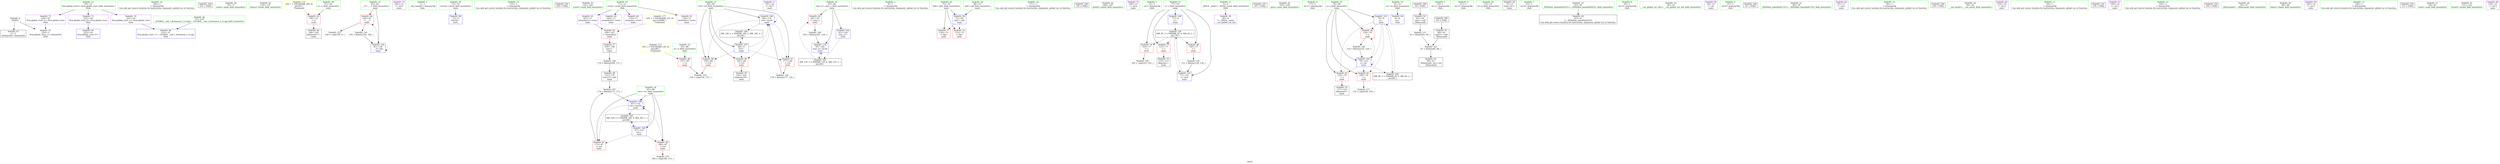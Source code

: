 digraph "SVFG" {
	label="SVFG";

	Node0x565507080920 [shape=record,color=grey,label="{NodeID: 0\nNullPtr}"];
	Node0x565507080920 -> Node0x565507096850[style=solid];
	Node0x565507080920 -> Node0x565507096a50[style=solid];
	Node0x565507096a50 [shape=record,color=blue, style = dotted,label="{NodeID: 97\n224\<--3\nllvm.global_ctors_2\<--dummyVal\nGlob }"];
	Node0x565507094ab0 [shape=record,color=green,label="{NodeID: 14\n146\<--1\n\<--dummyObj\nCan only get source location for instruction, argument, global var or function.}"];
	Node0x5655070acd50 [shape=record,color=black,label="{NodeID: 194\n161 = PHI()\n}"];
	Node0x565507095760 [shape=record,color=green,label="{NodeID: 28\n70\<--71\nmain\<--main_field_insensitive\n}"];
	Node0x565507096350 [shape=record,color=green,label="{NodeID: 42\n136\<--137\nfclose\<--fclose_field_insensitive\n}"];
	Node0x565507098020 [shape=record,color=black,label="{NodeID: 56\n166\<--165\nidxprom21\<--\nmain\n}"];
	Node0x56550709e3c0 [shape=record,color=grey,label="{NodeID: 153\n148 = cmp(144, 9, )\n}"];
	Node0x565507098b80 [shape=record,color=purple,label="{NodeID: 70\n184\<--23\n\<--.str.4\nmain\n}"];
	Node0x565507099770 [shape=record,color=red,label="{NodeID: 84\n144\<--81\n\<--___T\nmain\n}"];
	Node0x565507099770 -> Node0x56550709df40[style=solid];
	Node0x565507099770 -> Node0x56550709e3c0[style=solid];
	Node0x56550707fa30 [shape=record,color=green,label="{NodeID: 1\n7\<--1\n__dso_handle\<--dummyObj\nGlob }"];
	Node0x565507096b50 [shape=record,color=blue,label="{NodeID: 98\n73\<--9\nretval\<--\nmain\n}"];
	Node0x565507094b80 [shape=record,color=green,label="{NodeID: 15\n153\<--1\n\<--dummyObj\nCan only get source location for instruction, argument, global var or function.}"];
	Node0x5655070ace50 [shape=record,color=black,label="{NodeID: 195\n185 = PHI()\n}"];
	Node0x565507095860 [shape=record,color=green,label="{NodeID: 29\n73\<--74\nretval\<--retval_field_insensitive\nmain\n}"];
	Node0x565507095860 -> Node0x565507096b50[style=solid];
	Node0x565507096450 [shape=record,color=green,label="{NodeID: 43\n141\<--142\nscanf\<--scanf_field_insensitive\n}"];
	Node0x5655070980f0 [shape=record,color=black,label="{NodeID: 57\n169\<--168\nconv\<--\nmain\n}"];
	Node0x5655070980f0 -> Node0x5655070977f0[style=solid];
	Node0x56550709e540 [shape=record,color=grey,label="{NodeID: 154\n158 = cmp(156, 157, )\n}"];
	Node0x565507098c50 [shape=record,color=purple,label="{NodeID: 71\n191\<--25\n\<--.str.5\nmain\n}"];
	Node0x565507099840 [shape=record,color=red,label="{NodeID: 85\n181\<--83\n\<--case_n\nmain\n}"];
	Node0x565507099840 -> Node0x56550709ddc0[style=solid];
	Node0x565507081600 [shape=record,color=green,label="{NodeID: 2\n9\<--1\n\<--dummyObj\nCan only get source location for instruction, argument, global var or function.}"];
	Node0x565507096c20 [shape=record,color=blue,label="{NodeID: 99\n75\<--96\nfptr\<--call\nmain\n}"];
	Node0x565507096c20 -> Node0x5655070990f0[style=dashed];
	Node0x565507096c20 -> Node0x5655070991c0[style=dashed];
	Node0x565507094c50 [shape=record,color=green,label="{NodeID: 16\n171\<--1\n\<--dummyObj\nCan only get source location for instruction, argument, global var or function.}"];
	Node0x56550709a160 [shape=record,color=black,label="{NodeID: 196\n192 = PHI()\n}"];
	Node0x565507095930 [shape=record,color=green,label="{NodeID: 30\n75\<--76\nfptr\<--fptr_field_insensitive\nmain\n}"];
	Node0x565507095930 -> Node0x5655070990f0[style=solid];
	Node0x565507095930 -> Node0x5655070991c0[style=solid];
	Node0x565507095930 -> Node0x565507096c20[style=solid];
	Node0x565507096550 [shape=record,color=green,label="{NodeID: 44\n186\<--187\nprintf\<--printf_field_insensitive\n}"];
	Node0x5655070981c0 [shape=record,color=black,label="{NodeID: 58\n172\<--170\nconv23\<--mul\nmain\n}"];
	Node0x5655070981c0 -> Node0x56550709dac0[style=solid];
	Node0x56550709e6c0 [shape=record,color=grey,label="{NodeID: 155\n189 = cmp(188, 153, )\n}"];
	Node0x565507098d20 [shape=record,color=purple,label="{NodeID: 72\n196\<--27\n\<--.str.6\nmain\n}"];
	Node0x565507099910 [shape=record,color=red,label="{NodeID: 86\n157\<--85\n\<--n\nmain\n}"];
	Node0x565507099910 -> Node0x56550709e540[style=solid];
	Node0x565507080e30 [shape=record,color=green,label="{NodeID: 3\n15\<--1\n.str\<--dummyObj\nGlob }"];
	Node0x565507096cf0 [shape=record,color=blue,label="{NodeID: 100\n77\<--9\ni\<--\nmain\n}"];
	Node0x565507096cf0 -> Node0x5655070a2fe0[style=dashed];
	Node0x565507094d20 [shape=record,color=green,label="{NodeID: 17\n4\<--6\n_ZStL8__ioinit\<--_ZStL8__ioinit_field_insensitive\nGlob }"];
	Node0x565507094d20 -> Node0x565507098290[style=solid];
	Node0x56550709a260 [shape=record,color=black,label="{NodeID: 197\n197 = PHI()\n}"];
	Node0x565507095a00 [shape=record,color=green,label="{NodeID: 31\n77\<--78\ni\<--i_field_insensitive\nmain\n}"];
	Node0x565507095a00 -> Node0x565507099290[style=solid];
	Node0x565507095a00 -> Node0x565507099360[style=solid];
	Node0x565507095a00 -> Node0x565507099430[style=solid];
	Node0x565507095a00 -> Node0x565507096cf0[style=solid];
	Node0x565507095a00 -> Node0x565507096f60[style=solid];
	Node0x565507096650 [shape=record,color=green,label="{NodeID: 45\n193\<--194\nputs\<--puts_field_insensitive\n}"];
	Node0x565507098290 [shape=record,color=purple,label="{NodeID: 59\n40\<--4\n\<--_ZStL8__ioinit\n__cxx_global_var_init\n}"];
	Node0x56550709e840 [shape=record,color=grey,label="{NodeID: 156\n104 = cmp(103, 105, )\n}"];
	Node0x565507098df0 [shape=record,color=purple,label="{NodeID: 73\n222\<--29\nllvm.global_ctors_0\<--llvm.global_ctors\nGlob }"];
	Node0x565507098df0 -> Node0x56550709a090[style=solid];
	Node0x5655070999e0 [shape=record,color=red,label="{NodeID: 87\n173\<--87\n\<--res\nmain\n}"];
	Node0x5655070999e0 -> Node0x56550709dac0[style=solid];
	Node0x5655070810d0 [shape=record,color=green,label="{NodeID: 4\n17\<--1\n.str.1\<--dummyObj\nGlob }"];
	Node0x565507096dc0 [shape=record,color=blue,label="{NodeID: 101\n79\<--9\nj\<--\nmain\n}"];
	Node0x565507096dc0 -> Node0x565507099500[style=dashed];
	Node0x565507096dc0 -> Node0x5655070995d0[style=dashed];
	Node0x565507096dc0 -> Node0x5655070996a0[style=dashed];
	Node0x565507096dc0 -> Node0x565507096e90[style=dashed];
	Node0x565507096dc0 -> Node0x5655070a34e0[style=dashed];
	Node0x565507094df0 [shape=record,color=green,label="{NodeID: 18\n8\<--10\ncs\<--cs_field_insensitive\nGlob }"];
	Node0x565507094df0 -> Node0x565507099f90[style=solid];
	Node0x56550709a780 [shape=record,color=black,label="{NodeID: 198\n59 = PHI()\n}"];
	Node0x56550709a780 -> Node0x565507097b40[style=solid];
	Node0x565507095ad0 [shape=record,color=green,label="{NodeID: 32\n79\<--80\nj\<--j_field_insensitive\nmain\n}"];
	Node0x565507095ad0 -> Node0x565507099500[style=solid];
	Node0x565507095ad0 -> Node0x5655070995d0[style=solid];
	Node0x565507095ad0 -> Node0x5655070996a0[style=solid];
	Node0x565507095ad0 -> Node0x565507096dc0[style=solid];
	Node0x565507095ad0 -> Node0x565507096e90[style=solid];
	Node0x565507096750 [shape=record,color=green,label="{NodeID: 46\n31\<--218\n_GLOBAL__sub_I_dreamoon_2_0.cpp\<--_GLOBAL__sub_I_dreamoon_2_0.cpp_field_insensitive\n}"];
	Node0x565507096750 -> Node0x565507096950[style=solid];
	Node0x565507098360 [shape=record,color=purple,label="{NodeID: 60\n115\<--11\narrayidx\<--score\nmain\n}"];
	Node0x56550709e9c0 [shape=record,color=grey,label="{NodeID: 157\n110 = cmp(109, 105, )\n}"];
	Node0x565507098ef0 [shape=record,color=purple,label="{NodeID: 74\n223\<--29\nllvm.global_ctors_1\<--llvm.global_ctors\nGlob }"];
	Node0x565507098ef0 -> Node0x565507096950[style=solid];
	Node0x565507099ab0 [shape=record,color=red,label="{NodeID: 88\n188\<--87\n\<--res\nmain\n}"];
	Node0x565507099ab0 -> Node0x56550709e6c0[style=solid];
	Node0x565507080c70 [shape=record,color=green,label="{NodeID: 5\n19\<--1\n.str.2\<--dummyObj\nGlob }"];
	Node0x565507096e90 [shape=record,color=blue,label="{NodeID: 102\n79\<--125\nj\<--inc\nmain\n}"];
	Node0x565507096e90 -> Node0x565507099500[style=dashed];
	Node0x565507096e90 -> Node0x5655070995d0[style=dashed];
	Node0x565507096e90 -> Node0x5655070996a0[style=dashed];
	Node0x565507096e90 -> Node0x565507096e90[style=dashed];
	Node0x565507096e90 -> Node0x5655070a34e0[style=dashed];
	Node0x565507094ec0 [shape=record,color=green,label="{NodeID: 19\n11\<--12\nscore\<--score_field_insensitive\nGlob }"];
	Node0x565507094ec0 -> Node0x565507098360[style=solid];
	Node0x565507094ec0 -> Node0x565507098430[style=solid];
	Node0x565507094ec0 -> Node0x565507098500[style=solid];
	Node0x565507094ec0 -> Node0x5655070985d0[style=solid];
	Node0x56550709a8e0 [shape=record,color=black,label="{NodeID: 199\n65 = PHI()\n}"];
	Node0x56550709a8e0 -> Node0x565507097c10[style=solid];
	Node0x565507095ba0 [shape=record,color=green,label="{NodeID: 33\n81\<--82\n___T\<--___T_field_insensitive\nmain\n}"];
	Node0x565507095ba0 -> Node0x565507099770[style=solid];
	Node0x565507095ba0 -> Node0x56550709b170[style=solid];
	Node0x565507096850 [shape=record,color=black,label="{NodeID: 47\n2\<--3\ndummyVal\<--dummyVal\n}"];
	Node0x5655070977f0 [shape=record,color=grey,label="{NodeID: 144\n170 = Binary(169, 171, )\n}"];
	Node0x5655070977f0 -> Node0x5655070981c0[style=solid];
	Node0x565507098430 [shape=record,color=purple,label="{NodeID: 61\n118\<--11\narrayidx5\<--score\nmain\n}"];
	Node0x565507098ff0 [shape=record,color=purple,label="{NodeID: 75\n224\<--29\nllvm.global_ctors_2\<--llvm.global_ctors\nGlob }"];
	Node0x565507098ff0 -> Node0x565507096a50[style=solid];
	Node0x565507099b80 [shape=record,color=red,label="{NodeID: 89\n156\<--89\n\<--i14\nmain\n}"];
	Node0x565507099b80 -> Node0x56550709e540[style=solid];
	Node0x565507080d00 [shape=record,color=green,label="{NodeID: 6\n21\<--1\n.str.3\<--dummyObj\nGlob }"];
	Node0x565507096f60 [shape=record,color=blue,label="{NodeID: 103\n77\<--131\ni\<--inc8\nmain\n}"];
	Node0x565507096f60 -> Node0x5655070a2fe0[style=dashed];
	Node0x565507094f90 [shape=record,color=green,label="{NodeID: 20\n13\<--14\nd\<--d_field_insensitive\nGlob }"];
	Node0x565507095c70 [shape=record,color=green,label="{NodeID: 34\n83\<--84\ncase_n\<--case_n_field_insensitive\nmain\n}"];
	Node0x565507095c70 -> Node0x565507099840[style=solid];
	Node0x565507095c70 -> Node0x565507097030[style=solid];
	Node0x565507095c70 -> Node0x56550709b580[style=solid];
	Node0x565507097970 [shape=record,color=black,label="{NodeID: 48\n72\<--9\nmain_ret\<--\nmain\n}"];
	Node0x56550709d7c0 [shape=record,color=grey,label="{NodeID: 145\n131 = Binary(130, 126, )\n}"];
	Node0x56550709d7c0 -> Node0x565507096f60[style=solid];
	Node0x565507098500 [shape=record,color=purple,label="{NodeID: 62\n164\<--11\narrayidx20\<--score\nmain\n}"];
	Node0x5655070a2fe0 [shape=record,color=black,label="{NodeID: 159\nMR_6V_3 = PHI(MR_6V_4, MR_6V_2, )\npts\{78 \}\n}"];
	Node0x5655070a2fe0 -> Node0x565507099290[style=dashed];
	Node0x5655070a2fe0 -> Node0x565507099360[style=dashed];
	Node0x5655070a2fe0 -> Node0x565507099430[style=dashed];
	Node0x5655070a2fe0 -> Node0x565507096f60[style=dashed];
	Node0x5655070990f0 [shape=record,color=red,label="{NodeID: 76\n112\<--75\n\<--fptr\nmain\n}"];
	Node0x5655070a6760 [shape=record,color=yellow,style=double,label="{NodeID: 173\n14V_1 = ENCHI(MR_14V_0)\npts\{86 \}\nFun[main]}"];
	Node0x5655070a6760 -> Node0x565507099910[style=dashed];
	Node0x565507099c50 [shape=record,color=red,label="{NodeID: 90\n162\<--89\n\<--i14\nmain\n}"];
	Node0x565507099c50 -> Node0x565507097f50[style=solid];
	Node0x565507081f40 [shape=record,color=green,label="{NodeID: 7\n23\<--1\n.str.4\<--dummyObj\nGlob }"];
	Node0x565507097030 [shape=record,color=blue,label="{NodeID: 104\n83\<--126\ncase_n\<--\nmain\n}"];
	Node0x565507097030 -> Node0x5655070a48e0[style=dashed];
	Node0x565507095060 [shape=record,color=green,label="{NodeID: 21\n29\<--33\nllvm.global_ctors\<--llvm.global_ctors_field_insensitive\nGlob }"];
	Node0x565507095060 -> Node0x565507098df0[style=solid];
	Node0x565507095060 -> Node0x565507098ef0[style=solid];
	Node0x565507095060 -> Node0x565507098ff0[style=solid];
	Node0x565507095d40 [shape=record,color=green,label="{NodeID: 35\n85\<--86\nn\<--n_field_insensitive\nmain\n}"];
	Node0x565507095d40 -> Node0x565507099910[style=solid];
	Node0x565507097a40 [shape=record,color=black,label="{NodeID: 49\n42\<--43\n\<--_ZNSt8ios_base4InitD1Ev\nCan only get source location for instruction, argument, global var or function.}"];
	Node0x56550709d940 [shape=record,color=grey,label="{NodeID: 146\n178 = Binary(177, 126, )\n}"];
	Node0x56550709d940 -> Node0x56550709b4b0[style=solid];
	Node0x5655070985d0 [shape=record,color=purple,label="{NodeID: 63\n167\<--11\narrayidx22\<--score\nmain\n}"];
	Node0x5655070985d0 -> Node0x565507099ec0[style=solid];
	Node0x5655070a34e0 [shape=record,color=black,label="{NodeID: 160\nMR_8V_2 = PHI(MR_8V_4, MR_8V_1, )\npts\{80 \}\n}"];
	Node0x5655070a34e0 -> Node0x565507096dc0[style=dashed];
	Node0x5655070991c0 [shape=record,color=red,label="{NodeID: 77\n134\<--75\n\<--fptr\nmain\n}"];
	Node0x565507099d20 [shape=record,color=red,label="{NodeID: 91\n177\<--89\n\<--i14\nmain\n}"];
	Node0x565507099d20 -> Node0x56550709d940[style=solid];
	Node0x565507081fd0 [shape=record,color=green,label="{NodeID: 8\n25\<--1\n.str.5\<--dummyObj\nGlob }"];
	Node0x56550709b170 [shape=record,color=blue,label="{NodeID: 105\n81\<--145\n___T\<--dec\nmain\n}"];
	Node0x56550709b170 -> Node0x565507099770[style=dashed];
	Node0x56550709b170 -> Node0x56550709b170[style=dashed];
	Node0x565507095160 [shape=record,color=green,label="{NodeID: 22\n34\<--35\n__cxx_global_var_init\<--__cxx_global_var_init_field_insensitive\n}"];
	Node0x565507095e10 [shape=record,color=green,label="{NodeID: 36\n87\<--88\nres\<--res_field_insensitive\nmain\n}"];
	Node0x565507095e10 -> Node0x5655070999e0[style=solid];
	Node0x565507095e10 -> Node0x565507099ab0[style=solid];
	Node0x565507095e10 -> Node0x56550709b240[style=solid];
	Node0x565507095e10 -> Node0x56550709b3e0[style=solid];
	Node0x565507097b40 [shape=record,color=black,label="{NodeID: 50\n62\<--59\nconv\<--call\n_Z6myrandv\n}"];
	Node0x565507097b40 -> Node0x56550709e0c0[style=solid];
	Node0x56550709dac0 [shape=record,color=grey,label="{NodeID: 147\n174 = Binary(173, 172, )\n}"];
	Node0x56550709dac0 -> Node0x56550709b3e0[style=solid];
	Node0x5655070986a0 [shape=record,color=purple,label="{NodeID: 64\n94\<--15\n\<--.str\nmain\n}"];
	Node0x565507099290 [shape=record,color=red,label="{NodeID: 78\n103\<--77\n\<--i\nmain\n}"];
	Node0x565507099290 -> Node0x56550709e840[style=solid];
	Node0x565507099df0 [shape=record,color=red,label="{NodeID: 92\n165\<--91\n\<--x\nmain\n}"];
	Node0x565507099df0 -> Node0x565507098020[style=solid];
	Node0x565507082060 [shape=record,color=green,label="{NodeID: 9\n27\<--1\n.str.6\<--dummyObj\nGlob }"];
	Node0x565506e9be80 [shape=record,color=black,label="{NodeID: 189\n41 = PHI()\n}"];
	Node0x56550709b240 [shape=record,color=blue,label="{NodeID: 106\n87\<--153\nres\<--\nmain\n}"];
	Node0x56550709b240 -> Node0x5655070999e0[style=dashed];
	Node0x56550709b240 -> Node0x565507099ab0[style=dashed];
	Node0x56550709b240 -> Node0x56550709b3e0[style=dashed];
	Node0x56550709b240 -> Node0x5655070a4de0[style=dashed];
	Node0x565507095260 [shape=record,color=green,label="{NodeID: 23\n38\<--39\n_ZNSt8ios_base4InitC1Ev\<--_ZNSt8ios_base4InitC1Ev_field_insensitive\n}"];
	Node0x565507095ee0 [shape=record,color=green,label="{NodeID: 37\n89\<--90\ni14\<--i14_field_insensitive\nmain\n}"];
	Node0x565507095ee0 -> Node0x565507099b80[style=solid];
	Node0x565507095ee0 -> Node0x565507099c50[style=solid];
	Node0x565507095ee0 -> Node0x565507099d20[style=solid];
	Node0x565507095ee0 -> Node0x56550709b310[style=solid];
	Node0x565507095ee0 -> Node0x56550709b4b0[style=solid];
	Node0x565507097c10 [shape=record,color=black,label="{NodeID: 51\n66\<--65\nconv2\<--call1\n_Z6myrandv\n}"];
	Node0x565507097c10 -> Node0x56550709e240[style=solid];
	Node0x56550709dc40 [shape=record,color=grey,label="{NodeID: 148\n125 = Binary(124, 126, )\n}"];
	Node0x56550709dc40 -> Node0x565507096e90[style=solid];
	Node0x565507098770 [shape=record,color=purple,label="{NodeID: 65\n95\<--17\n\<--.str.1\nmain\n}"];
	Node0x565507099360 [shape=record,color=red,label="{NodeID: 79\n113\<--77\n\<--i\nmain\n}"];
	Node0x565507099360 -> Node0x565507097db0[style=solid];
	Node0x5655070a6a00 [shape=record,color=yellow,style=double,label="{NodeID: 176\n20V_1 = ENCHI(MR_20V_0)\npts\{92 \}\nFun[main]}"];
	Node0x5655070a6a00 -> Node0x565507099df0[style=dashed];
	Node0x565507099ec0 [shape=record,color=red,label="{NodeID: 93\n168\<--167\n\<--arrayidx22\nmain\n}"];
	Node0x565507099ec0 -> Node0x5655070980f0[style=solid];
	Node0x5655070820f0 [shape=record,color=green,label="{NodeID: 10\n30\<--1\n\<--dummyObj\nCan only get source location for instruction, argument, global var or function.}"];
	Node0x5655070ac950 [shape=record,color=black,label="{NodeID: 190\n120 = PHI()\n}"];
	Node0x56550709b310 [shape=record,color=blue,label="{NodeID: 107\n89\<--9\ni14\<--\nmain\n}"];
	Node0x56550709b310 -> Node0x565507099b80[style=dashed];
	Node0x56550709b310 -> Node0x565507099c50[style=dashed];
	Node0x56550709b310 -> Node0x565507099d20[style=dashed];
	Node0x56550709b310 -> Node0x56550709b4b0[style=dashed];
	Node0x56550709b310 -> Node0x5655070a52e0[style=dashed];
	Node0x565507095360 [shape=record,color=green,label="{NodeID: 24\n44\<--45\n__cxa_atexit\<--__cxa_atexit_field_insensitive\n}"];
	Node0x565507095fb0 [shape=record,color=green,label="{NodeID: 38\n91\<--92\nx\<--x_field_insensitive\nmain\n}"];
	Node0x565507095fb0 -> Node0x565507099df0[style=solid];
	Node0x565507097ce0 [shape=record,color=black,label="{NodeID: 52\n58\<--67\n_Z6myrandv_ret\<--xor\n_Z6myrandv\n}"];
	Node0x56550709ddc0 [shape=record,color=grey,label="{NodeID: 149\n182 = Binary(181, 126, )\n}"];
	Node0x56550709ddc0 -> Node0x56550709b580[style=solid];
	Node0x565507098840 [shape=record,color=purple,label="{NodeID: 66\n119\<--19\n\<--.str.2\nmain\n}"];
	Node0x565507099430 [shape=record,color=red,label="{NodeID: 80\n130\<--77\n\<--i\nmain\n}"];
	Node0x565507099430 -> Node0x56550709d7c0[style=solid];
	Node0x5655070a6ae0 [shape=record,color=yellow,style=double,label="{NodeID: 177\n22V_1 = ENCHI(MR_22V_0)\npts\{120000 \}\nFun[main]}"];
	Node0x5655070a6ae0 -> Node0x565507099ec0[style=dashed];
	Node0x565507099f90 [shape=record,color=blue,label="{NodeID: 94\n8\<--9\ncs\<--\nGlob }"];
	Node0x565507082180 [shape=record,color=green,label="{NodeID: 11\n64\<--1\n\<--dummyObj\nCan only get source location for instruction, argument, global var or function.}"];
	Node0x5655070aca50 [shape=record,color=black,label="{NodeID: 191\n135 = PHI()\n}"];
	Node0x56550709b3e0 [shape=record,color=blue,label="{NodeID: 108\n87\<--174\nres\<--mul24\nmain\n}"];
	Node0x56550709b3e0 -> Node0x5655070999e0[style=dashed];
	Node0x56550709b3e0 -> Node0x565507099ab0[style=dashed];
	Node0x56550709b3e0 -> Node0x56550709b3e0[style=dashed];
	Node0x56550709b3e0 -> Node0x5655070a4de0[style=dashed];
	Node0x565507095460 [shape=record,color=green,label="{NodeID: 25\n43\<--49\n_ZNSt8ios_base4InitD1Ev\<--_ZNSt8ios_base4InitD1Ev_field_insensitive\n}"];
	Node0x565507095460 -> Node0x565507097a40[style=solid];
	Node0x565507096080 [shape=record,color=green,label="{NodeID: 39\n96\<--97\ncall\<--call_field_insensitive\nmain\n}"];
	Node0x565507096080 -> Node0x565507096c20[style=solid];
	Node0x565507097db0 [shape=record,color=black,label="{NodeID: 53\n114\<--113\nidxprom\<--\nmain\n}"];
	Node0x56550709df40 [shape=record,color=grey,label="{NodeID: 150\n145 = Binary(144, 146, )\n}"];
	Node0x56550709df40 -> Node0x56550709b170[style=solid];
	Node0x565507098910 [shape=record,color=purple,label="{NodeID: 67\n150\<--19\n\<--.str.2\nmain\n}"];
	Node0x5655070a48e0 [shape=record,color=black,label="{NodeID: 164\nMR_12V_3 = PHI(MR_12V_4, MR_12V_2, )\npts\{84 \}\n}"];
	Node0x5655070a48e0 -> Node0x565507099840[style=dashed];
	Node0x5655070a48e0 -> Node0x56550709b580[style=dashed];
	Node0x565507099500 [shape=record,color=red,label="{NodeID: 81\n109\<--79\n\<--j\nmain\n}"];
	Node0x565507099500 -> Node0x56550709e9c0[style=solid];
	Node0x56550709a090 [shape=record,color=blue,label="{NodeID: 95\n222\<--30\nllvm.global_ctors_0\<--\nGlob }"];
	Node0x565507094990 [shape=record,color=green,label="{NodeID: 12\n105\<--1\n\<--dummyObj\nCan only get source location for instruction, argument, global var or function.}"];
	Node0x5655070acb50 [shape=record,color=black,label="{NodeID: 192\n140 = PHI()\n}"];
	Node0x56550709b4b0 [shape=record,color=blue,label="{NodeID: 109\n89\<--178\ni14\<--inc26\nmain\n}"];
	Node0x56550709b4b0 -> Node0x565507099b80[style=dashed];
	Node0x56550709b4b0 -> Node0x565507099c50[style=dashed];
	Node0x56550709b4b0 -> Node0x565507099d20[style=dashed];
	Node0x56550709b4b0 -> Node0x56550709b4b0[style=dashed];
	Node0x56550709b4b0 -> Node0x5655070a52e0[style=dashed];
	Node0x565507095560 [shape=record,color=green,label="{NodeID: 26\n56\<--57\n_Z6myrandv\<--_Z6myrandv_field_insensitive\n}"];
	Node0x565507096150 [shape=record,color=green,label="{NodeID: 40\n98\<--99\nfopen\<--fopen_field_insensitive\n}"];
	Node0x565507097e80 [shape=record,color=black,label="{NodeID: 54\n117\<--116\nidxprom4\<--\nmain\n}"];
	Node0x56550709e0c0 [shape=record,color=grey,label="{NodeID: 151\n63 = Binary(62, 64, )\n}"];
	Node0x56550709e0c0 -> Node0x56550709e240[style=solid];
	Node0x5655070989e0 [shape=record,color=purple,label="{NodeID: 68\n160\<--19\n\<--.str.2\nmain\n}"];
	Node0x5655070a4de0 [shape=record,color=black,label="{NodeID: 165\nMR_16V_2 = PHI(MR_16V_4, MR_16V_1, )\npts\{88 \}\n}"];
	Node0x5655070a4de0 -> Node0x56550709b240[style=dashed];
	Node0x5655070995d0 [shape=record,color=red,label="{NodeID: 82\n116\<--79\n\<--j\nmain\n}"];
	Node0x5655070995d0 -> Node0x565507097e80[style=solid];
	Node0x565507096950 [shape=record,color=blue,label="{NodeID: 96\n223\<--31\nllvm.global_ctors_1\<--_GLOBAL__sub_I_dreamoon_2_0.cpp\nGlob }"];
	Node0x565507094a20 [shape=record,color=green,label="{NodeID: 13\n126\<--1\n\<--dummyObj\nCan only get source location for instruction, argument, global var or function.}"];
	Node0x5655070acc50 [shape=record,color=black,label="{NodeID: 193\n151 = PHI()\n}"];
	Node0x56550709b580 [shape=record,color=blue,label="{NodeID: 110\n83\<--182\ncase_n\<--inc28\nmain\n}"];
	Node0x56550709b580 -> Node0x5655070a48e0[style=dashed];
	Node0x565507095660 [shape=record,color=green,label="{NodeID: 27\n60\<--61\nrand\<--rand_field_insensitive\n}"];
	Node0x565507096250 [shape=record,color=green,label="{NodeID: 41\n121\<--122\nfscanf\<--fscanf_field_insensitive\n}"];
	Node0x565507097f50 [shape=record,color=black,label="{NodeID: 55\n163\<--162\nidxprom19\<--\nmain\n}"];
	Node0x56550709e240 [shape=record,color=grey,label="{NodeID: 152\n67 = Binary(63, 66, )\n}"];
	Node0x56550709e240 -> Node0x565507097ce0[style=solid];
	Node0x565507098ab0 [shape=record,color=purple,label="{NodeID: 69\n139\<--21\n\<--.str.3\nmain\n}"];
	Node0x5655070a52e0 [shape=record,color=black,label="{NodeID: 166\nMR_18V_2 = PHI(MR_18V_4, MR_18V_1, )\npts\{90 \}\n}"];
	Node0x5655070a52e0 -> Node0x56550709b310[style=dashed];
	Node0x5655070996a0 [shape=record,color=red,label="{NodeID: 83\n124\<--79\n\<--j\nmain\n}"];
	Node0x5655070996a0 -> Node0x56550709dc40[style=solid];
}
